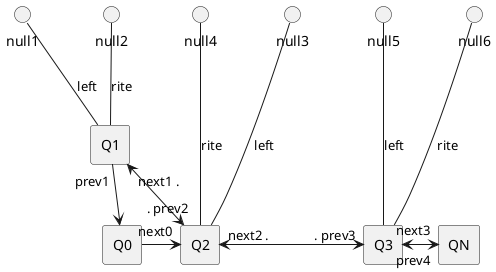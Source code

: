 @startuml

rectangle Q0

rectangle Q1
rectangle Q2
rectangle Q3

rectangle QN

Q0  <-up- "prev1" Q1

Q1  -up-()  null2:"rite"
Q1  -up-()  null1:"left"

Q0 "next0" -right-> Q2
Q1 "next1 ." <-right-> ". prev2" Q2


Q2  --up-()  null4:"rite"
Q2  --up-()  null3:"left"

Q2 "next2 ." <-right-> ". prev3" Q3


Q3  --up-()  null6:"rite"
Q3  --up-()  null5:"left"

Q3 "next3" <-right-> "prev4" QN

@enduml